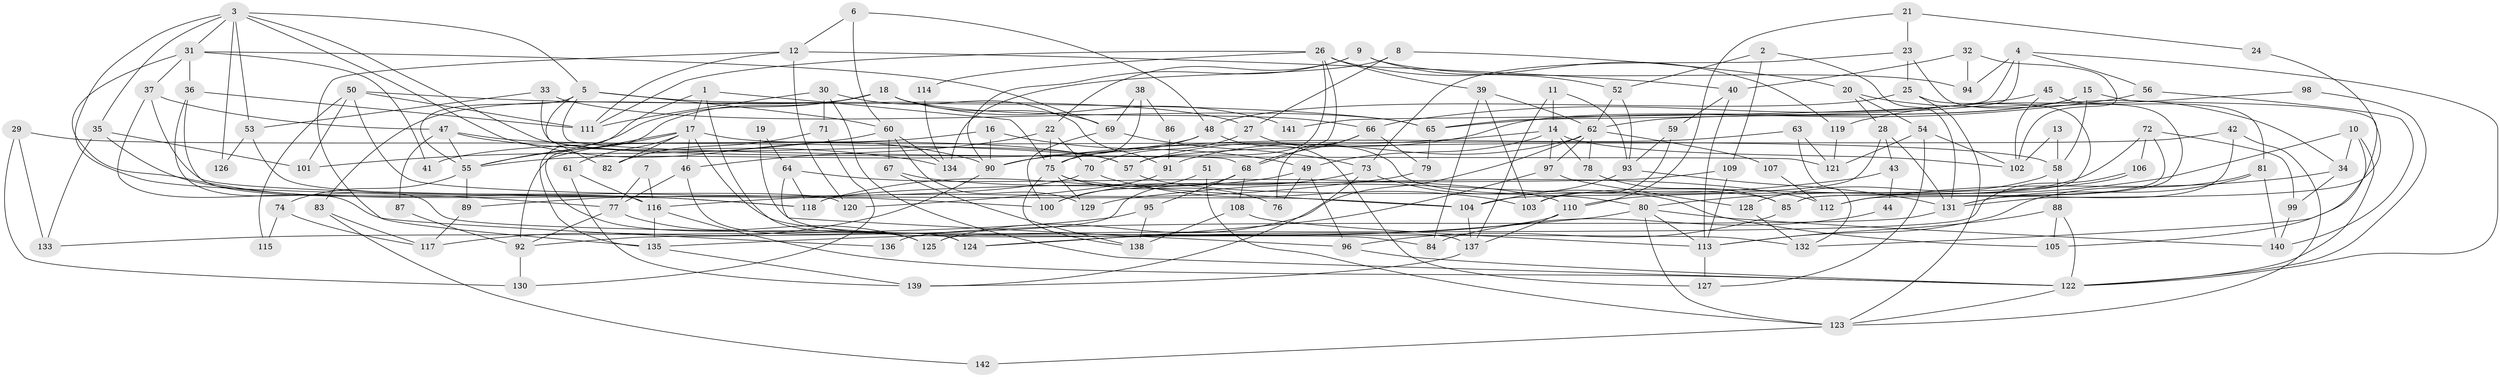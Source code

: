 // Generated by graph-tools (version 1.1) at 2025/36/03/09/25 02:36:00]
// undirected, 142 vertices, 284 edges
graph export_dot {
graph [start="1"]
  node [color=gray90,style=filled];
  1;
  2;
  3;
  4;
  5;
  6;
  7;
  8;
  9;
  10;
  11;
  12;
  13;
  14;
  15;
  16;
  17;
  18;
  19;
  20;
  21;
  22;
  23;
  24;
  25;
  26;
  27;
  28;
  29;
  30;
  31;
  32;
  33;
  34;
  35;
  36;
  37;
  38;
  39;
  40;
  41;
  42;
  43;
  44;
  45;
  46;
  47;
  48;
  49;
  50;
  51;
  52;
  53;
  54;
  55;
  56;
  57;
  58;
  59;
  60;
  61;
  62;
  63;
  64;
  65;
  66;
  67;
  68;
  69;
  70;
  71;
  72;
  73;
  74;
  75;
  76;
  77;
  78;
  79;
  80;
  81;
  82;
  83;
  84;
  85;
  86;
  87;
  88;
  89;
  90;
  91;
  92;
  93;
  94;
  95;
  96;
  97;
  98;
  99;
  100;
  101;
  102;
  103;
  104;
  105;
  106;
  107;
  108;
  109;
  110;
  111;
  112;
  113;
  114;
  115;
  116;
  117;
  118;
  119;
  120;
  121;
  122;
  123;
  124;
  125;
  126;
  127;
  128;
  129;
  130;
  131;
  132;
  133;
  134;
  135;
  136;
  137;
  138;
  139;
  140;
  141;
  142;
  1 -- 75;
  1 -- 135;
  1 -- 17;
  1 -- 124;
  2 -- 109;
  2 -- 52;
  2 -- 131;
  3 -- 90;
  3 -- 118;
  3 -- 5;
  3 -- 31;
  3 -- 35;
  3 -- 53;
  3 -- 57;
  3 -- 126;
  4 -- 56;
  4 -- 122;
  4 -- 65;
  4 -- 94;
  4 -- 141;
  5 -- 27;
  5 -- 55;
  5 -- 60;
  5 -- 82;
  5 -- 121;
  6 -- 48;
  6 -- 60;
  6 -- 12;
  7 -- 77;
  7 -- 116;
  8 -- 27;
  8 -- 20;
  8 -- 134;
  9 -- 90;
  9 -- 22;
  9 -- 52;
  9 -- 94;
  10 -- 122;
  10 -- 105;
  10 -- 34;
  10 -- 80;
  11 -- 14;
  11 -- 93;
  11 -- 137;
  12 -- 111;
  12 -- 40;
  12 -- 120;
  12 -- 135;
  13 -- 58;
  13 -- 102;
  14 -- 78;
  14 -- 97;
  14 -- 49;
  14 -- 90;
  14 -- 102;
  15 -- 57;
  15 -- 132;
  15 -- 58;
  15 -- 62;
  16 -- 49;
  16 -- 90;
  16 -- 41;
  17 -- 61;
  17 -- 46;
  17 -- 55;
  17 -- 58;
  17 -- 82;
  17 -- 84;
  17 -- 92;
  18 -- 125;
  18 -- 55;
  18 -- 66;
  18 -- 69;
  18 -- 83;
  18 -- 141;
  19 -- 137;
  19 -- 64;
  20 -- 54;
  20 -- 28;
  20 -- 34;
  21 -- 110;
  21 -- 23;
  21 -- 24;
  22 -- 46;
  22 -- 75;
  22 -- 70;
  23 -- 73;
  23 -- 25;
  23 -- 112;
  24 -- 131;
  25 -- 123;
  25 -- 48;
  25 -- 85;
  26 -- 111;
  26 -- 57;
  26 -- 39;
  26 -- 68;
  26 -- 114;
  26 -- 119;
  27 -- 85;
  27 -- 70;
  28 -- 104;
  28 -- 131;
  28 -- 43;
  29 -- 133;
  29 -- 57;
  29 -- 130;
  30 -- 122;
  30 -- 71;
  30 -- 91;
  30 -- 111;
  31 -- 77;
  31 -- 36;
  31 -- 37;
  31 -- 41;
  31 -- 69;
  32 -- 40;
  32 -- 94;
  32 -- 102;
  33 -- 53;
  33 -- 68;
  33 -- 65;
  34 -- 99;
  34 -- 112;
  35 -- 101;
  35 -- 118;
  35 -- 133;
  36 -- 116;
  36 -- 111;
  36 -- 132;
  37 -- 100;
  37 -- 47;
  37 -- 136;
  38 -- 69;
  38 -- 75;
  38 -- 86;
  39 -- 62;
  39 -- 84;
  39 -- 103;
  40 -- 59;
  40 -- 113;
  42 -- 131;
  42 -- 57;
  42 -- 123;
  43 -- 129;
  43 -- 44;
  44 -- 84;
  45 -- 102;
  45 -- 66;
  45 -- 81;
  46 -- 124;
  46 -- 77;
  47 -- 55;
  47 -- 57;
  47 -- 87;
  47 -- 134;
  48 -- 55;
  48 -- 127;
  48 -- 90;
  49 -- 96;
  49 -- 76;
  49 -- 118;
  50 -- 111;
  50 -- 65;
  50 -- 101;
  50 -- 104;
  50 -- 115;
  51 -- 100;
  51 -- 123;
  52 -- 93;
  52 -- 62;
  53 -- 120;
  53 -- 126;
  54 -- 102;
  54 -- 121;
  54 -- 127;
  55 -- 74;
  55 -- 89;
  56 -- 65;
  56 -- 140;
  57 -- 80;
  58 -- 88;
  58 -- 128;
  59 -- 103;
  59 -- 93;
  60 -- 134;
  60 -- 67;
  60 -- 101;
  60 -- 129;
  61 -- 139;
  61 -- 116;
  62 -- 78;
  62 -- 91;
  62 -- 97;
  62 -- 107;
  62 -- 125;
  63 -- 75;
  63 -- 132;
  63 -- 121;
  64 -- 96;
  64 -- 118;
  64 -- 110;
  65 -- 79;
  66 -- 79;
  66 -- 68;
  66 -- 76;
  67 -- 112;
  67 -- 138;
  68 -- 92;
  68 -- 95;
  68 -- 108;
  69 -- 73;
  69 -- 100;
  70 -- 103;
  70 -- 89;
  71 -- 130;
  71 -- 82;
  72 -- 99;
  72 -- 106;
  72 -- 85;
  72 -- 103;
  73 -- 139;
  73 -- 100;
  73 -- 105;
  74 -- 117;
  74 -- 115;
  75 -- 138;
  75 -- 76;
  75 -- 104;
  75 -- 129;
  77 -- 92;
  77 -- 125;
  78 -- 85;
  79 -- 116;
  80 -- 113;
  80 -- 123;
  80 -- 135;
  80 -- 140;
  81 -- 113;
  81 -- 131;
  81 -- 140;
  83 -- 117;
  83 -- 142;
  85 -- 96;
  86 -- 91;
  87 -- 92;
  88 -- 113;
  88 -- 105;
  88 -- 122;
  89 -- 117;
  90 -- 117;
  91 -- 120;
  92 -- 130;
  93 -- 104;
  93 -- 131;
  95 -- 138;
  95 -- 133;
  96 -- 122;
  97 -- 124;
  97 -- 128;
  98 -- 122;
  98 -- 119;
  99 -- 140;
  104 -- 137;
  106 -- 110;
  106 -- 125;
  107 -- 112;
  108 -- 113;
  108 -- 138;
  109 -- 113;
  109 -- 118;
  110 -- 137;
  110 -- 124;
  113 -- 127;
  114 -- 134;
  116 -- 122;
  116 -- 135;
  119 -- 121;
  122 -- 123;
  123 -- 142;
  128 -- 132;
  131 -- 136;
  135 -- 139;
  137 -- 139;
}
